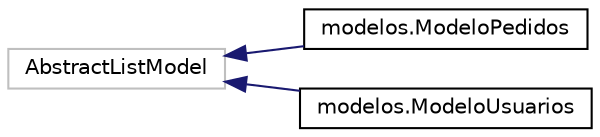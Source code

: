 digraph "Graphical Class Hierarchy"
{
  edge [fontname="Helvetica",fontsize="10",labelfontname="Helvetica",labelfontsize="10"];
  node [fontname="Helvetica",fontsize="10",shape=record];
  rankdir="LR";
  Node41 [label="AbstractListModel",height=0.2,width=0.4,color="grey75", fillcolor="white", style="filled"];
  Node41 -> Node0 [dir="back",color="midnightblue",fontsize="10",style="solid",fontname="Helvetica"];
  Node0 [label="modelos.ModeloPedidos",height=0.2,width=0.4,color="black", fillcolor="white", style="filled",URL="$classmodelos_1_1_modelo_pedidos.html"];
  Node41 -> Node43 [dir="back",color="midnightblue",fontsize="10",style="solid",fontname="Helvetica"];
  Node43 [label="modelos.ModeloUsuarios",height=0.2,width=0.4,color="black", fillcolor="white", style="filled",URL="$classmodelos_1_1_modelo_usuarios.html"];
}
